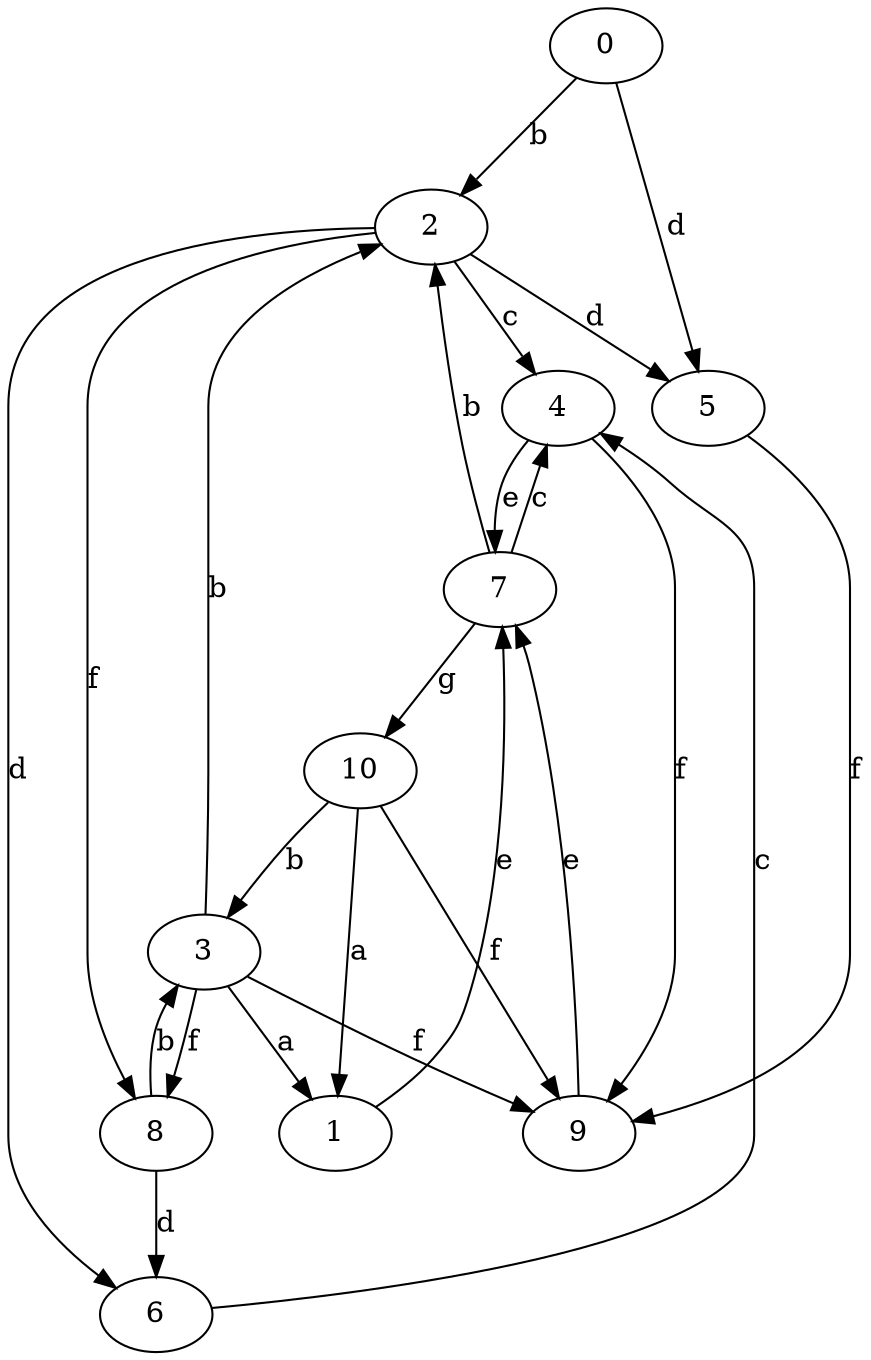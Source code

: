 strict digraph  {
0;
1;
2;
3;
4;
5;
6;
7;
8;
9;
10;
0 -> 2  [label=b];
0 -> 5  [label=d];
1 -> 7  [label=e];
2 -> 4  [label=c];
2 -> 5  [label=d];
2 -> 6  [label=d];
2 -> 8  [label=f];
3 -> 1  [label=a];
3 -> 2  [label=b];
3 -> 8  [label=f];
3 -> 9  [label=f];
4 -> 7  [label=e];
4 -> 9  [label=f];
5 -> 9  [label=f];
6 -> 4  [label=c];
7 -> 2  [label=b];
7 -> 4  [label=c];
7 -> 10  [label=g];
8 -> 3  [label=b];
8 -> 6  [label=d];
9 -> 7  [label=e];
10 -> 1  [label=a];
10 -> 3  [label=b];
10 -> 9  [label=f];
}
